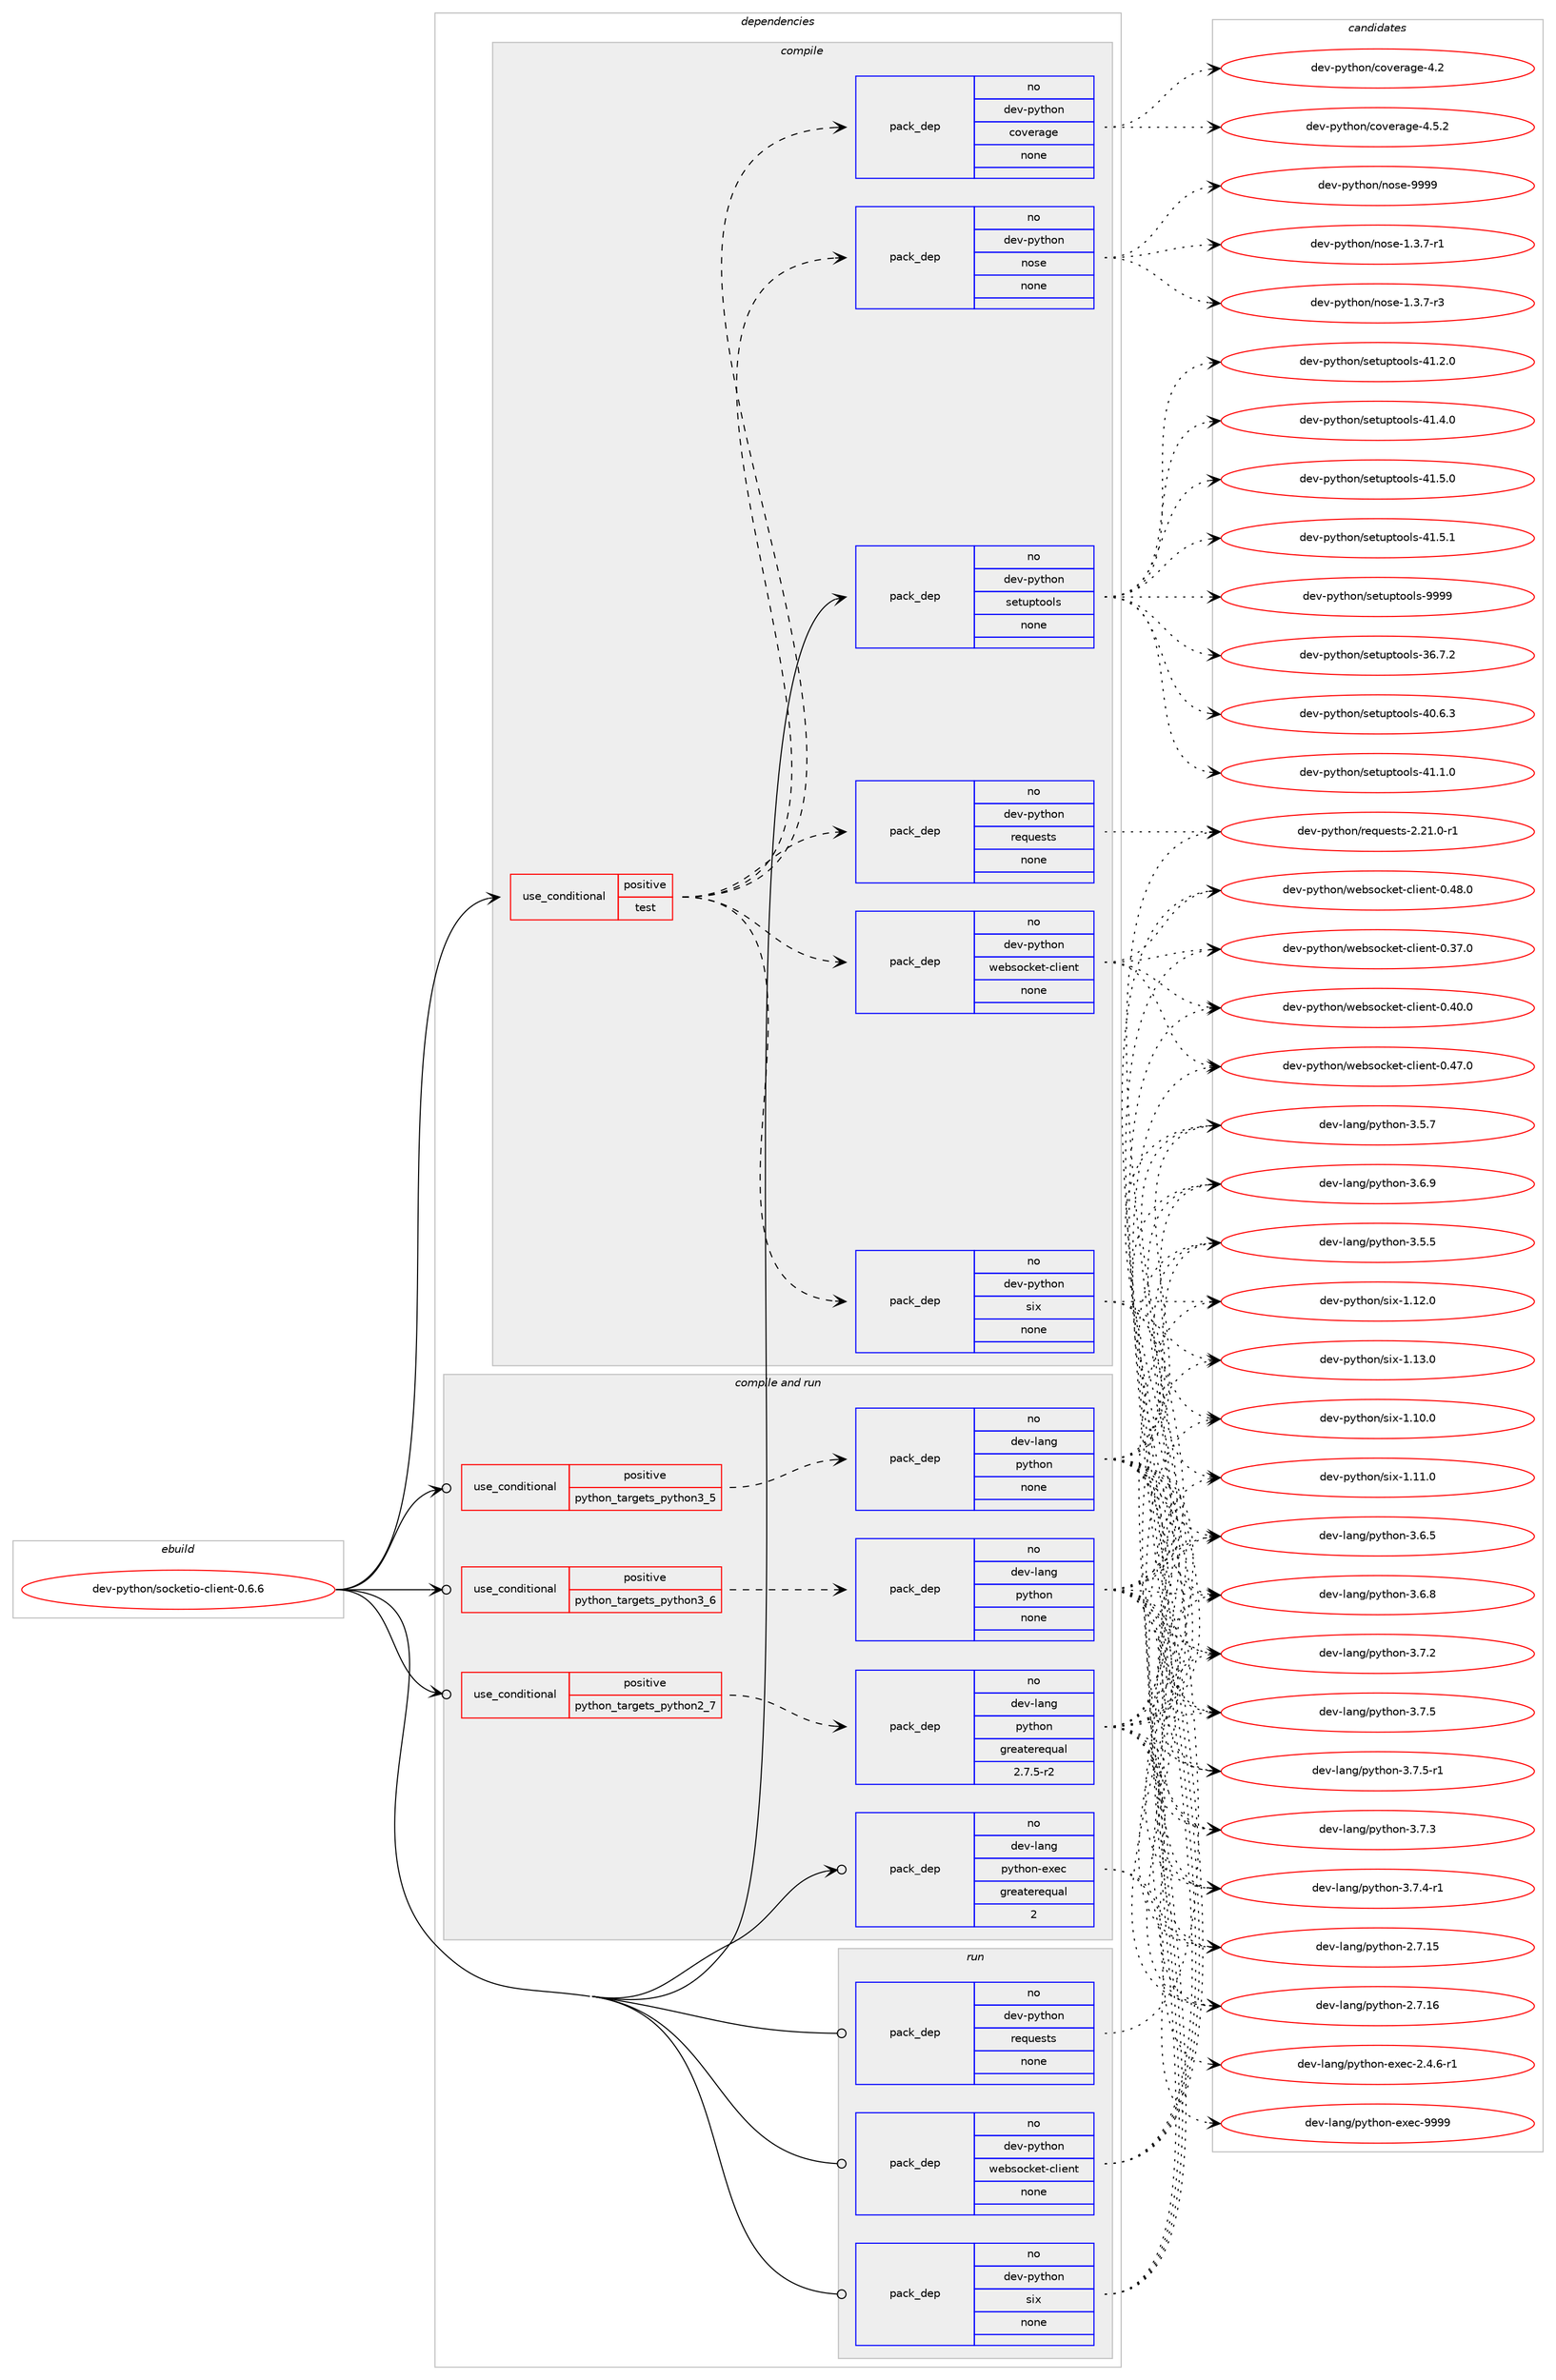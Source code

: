 digraph prolog {

# *************
# Graph options
# *************

newrank=true;
concentrate=true;
compound=true;
graph [rankdir=LR,fontname=Helvetica,fontsize=10,ranksep=1.5];#, ranksep=2.5, nodesep=0.2];
edge  [arrowhead=vee];
node  [fontname=Helvetica,fontsize=10];

# **********
# The ebuild
# **********

subgraph cluster_leftcol {
color=gray;
rank=same;
label=<<i>ebuild</i>>;
id [label="dev-python/socketio-client-0.6.6", color=red, width=4, href="../dev-python/socketio-client-0.6.6.svg"];
}

# ****************
# The dependencies
# ****************

subgraph cluster_midcol {
color=gray;
label=<<i>dependencies</i>>;
subgraph cluster_compile {
fillcolor="#eeeeee";
style=filled;
label=<<i>compile</i>>;
subgraph cond149508 {
dependency637665 [label=<<TABLE BORDER="0" CELLBORDER="1" CELLSPACING="0" CELLPADDING="4"><TR><TD ROWSPAN="3" CELLPADDING="10">use_conditional</TD></TR><TR><TD>positive</TD></TR><TR><TD>test</TD></TR></TABLE>>, shape=none, color=red];
subgraph pack476276 {
dependency637666 [label=<<TABLE BORDER="0" CELLBORDER="1" CELLSPACING="0" CELLPADDING="4" WIDTH="220"><TR><TD ROWSPAN="6" CELLPADDING="30">pack_dep</TD></TR><TR><TD WIDTH="110">no</TD></TR><TR><TD>dev-python</TD></TR><TR><TD>six</TD></TR><TR><TD>none</TD></TR><TR><TD></TD></TR></TABLE>>, shape=none, color=blue];
}
dependency637665:e -> dependency637666:w [weight=20,style="dashed",arrowhead="vee"];
subgraph pack476277 {
dependency637667 [label=<<TABLE BORDER="0" CELLBORDER="1" CELLSPACING="0" CELLPADDING="4" WIDTH="220"><TR><TD ROWSPAN="6" CELLPADDING="30">pack_dep</TD></TR><TR><TD WIDTH="110">no</TD></TR><TR><TD>dev-python</TD></TR><TR><TD>requests</TD></TR><TR><TD>none</TD></TR><TR><TD></TD></TR></TABLE>>, shape=none, color=blue];
}
dependency637665:e -> dependency637667:w [weight=20,style="dashed",arrowhead="vee"];
subgraph pack476278 {
dependency637668 [label=<<TABLE BORDER="0" CELLBORDER="1" CELLSPACING="0" CELLPADDING="4" WIDTH="220"><TR><TD ROWSPAN="6" CELLPADDING="30">pack_dep</TD></TR><TR><TD WIDTH="110">no</TD></TR><TR><TD>dev-python</TD></TR><TR><TD>websocket-client</TD></TR><TR><TD>none</TD></TR><TR><TD></TD></TR></TABLE>>, shape=none, color=blue];
}
dependency637665:e -> dependency637668:w [weight=20,style="dashed",arrowhead="vee"];
subgraph pack476279 {
dependency637669 [label=<<TABLE BORDER="0" CELLBORDER="1" CELLSPACING="0" CELLPADDING="4" WIDTH="220"><TR><TD ROWSPAN="6" CELLPADDING="30">pack_dep</TD></TR><TR><TD WIDTH="110">no</TD></TR><TR><TD>dev-python</TD></TR><TR><TD>nose</TD></TR><TR><TD>none</TD></TR><TR><TD></TD></TR></TABLE>>, shape=none, color=blue];
}
dependency637665:e -> dependency637669:w [weight=20,style="dashed",arrowhead="vee"];
subgraph pack476280 {
dependency637670 [label=<<TABLE BORDER="0" CELLBORDER="1" CELLSPACING="0" CELLPADDING="4" WIDTH="220"><TR><TD ROWSPAN="6" CELLPADDING="30">pack_dep</TD></TR><TR><TD WIDTH="110">no</TD></TR><TR><TD>dev-python</TD></TR><TR><TD>coverage</TD></TR><TR><TD>none</TD></TR><TR><TD></TD></TR></TABLE>>, shape=none, color=blue];
}
dependency637665:e -> dependency637670:w [weight=20,style="dashed",arrowhead="vee"];
}
id:e -> dependency637665:w [weight=20,style="solid",arrowhead="vee"];
subgraph pack476281 {
dependency637671 [label=<<TABLE BORDER="0" CELLBORDER="1" CELLSPACING="0" CELLPADDING="4" WIDTH="220"><TR><TD ROWSPAN="6" CELLPADDING="30">pack_dep</TD></TR><TR><TD WIDTH="110">no</TD></TR><TR><TD>dev-python</TD></TR><TR><TD>setuptools</TD></TR><TR><TD>none</TD></TR><TR><TD></TD></TR></TABLE>>, shape=none, color=blue];
}
id:e -> dependency637671:w [weight=20,style="solid",arrowhead="vee"];
}
subgraph cluster_compileandrun {
fillcolor="#eeeeee";
style=filled;
label=<<i>compile and run</i>>;
subgraph cond149509 {
dependency637672 [label=<<TABLE BORDER="0" CELLBORDER="1" CELLSPACING="0" CELLPADDING="4"><TR><TD ROWSPAN="3" CELLPADDING="10">use_conditional</TD></TR><TR><TD>positive</TD></TR><TR><TD>python_targets_python2_7</TD></TR></TABLE>>, shape=none, color=red];
subgraph pack476282 {
dependency637673 [label=<<TABLE BORDER="0" CELLBORDER="1" CELLSPACING="0" CELLPADDING="4" WIDTH="220"><TR><TD ROWSPAN="6" CELLPADDING="30">pack_dep</TD></TR><TR><TD WIDTH="110">no</TD></TR><TR><TD>dev-lang</TD></TR><TR><TD>python</TD></TR><TR><TD>greaterequal</TD></TR><TR><TD>2.7.5-r2</TD></TR></TABLE>>, shape=none, color=blue];
}
dependency637672:e -> dependency637673:w [weight=20,style="dashed",arrowhead="vee"];
}
id:e -> dependency637672:w [weight=20,style="solid",arrowhead="odotvee"];
subgraph cond149510 {
dependency637674 [label=<<TABLE BORDER="0" CELLBORDER="1" CELLSPACING="0" CELLPADDING="4"><TR><TD ROWSPAN="3" CELLPADDING="10">use_conditional</TD></TR><TR><TD>positive</TD></TR><TR><TD>python_targets_python3_5</TD></TR></TABLE>>, shape=none, color=red];
subgraph pack476283 {
dependency637675 [label=<<TABLE BORDER="0" CELLBORDER="1" CELLSPACING="0" CELLPADDING="4" WIDTH="220"><TR><TD ROWSPAN="6" CELLPADDING="30">pack_dep</TD></TR><TR><TD WIDTH="110">no</TD></TR><TR><TD>dev-lang</TD></TR><TR><TD>python</TD></TR><TR><TD>none</TD></TR><TR><TD></TD></TR></TABLE>>, shape=none, color=blue];
}
dependency637674:e -> dependency637675:w [weight=20,style="dashed",arrowhead="vee"];
}
id:e -> dependency637674:w [weight=20,style="solid",arrowhead="odotvee"];
subgraph cond149511 {
dependency637676 [label=<<TABLE BORDER="0" CELLBORDER="1" CELLSPACING="0" CELLPADDING="4"><TR><TD ROWSPAN="3" CELLPADDING="10">use_conditional</TD></TR><TR><TD>positive</TD></TR><TR><TD>python_targets_python3_6</TD></TR></TABLE>>, shape=none, color=red];
subgraph pack476284 {
dependency637677 [label=<<TABLE BORDER="0" CELLBORDER="1" CELLSPACING="0" CELLPADDING="4" WIDTH="220"><TR><TD ROWSPAN="6" CELLPADDING="30">pack_dep</TD></TR><TR><TD WIDTH="110">no</TD></TR><TR><TD>dev-lang</TD></TR><TR><TD>python</TD></TR><TR><TD>none</TD></TR><TR><TD></TD></TR></TABLE>>, shape=none, color=blue];
}
dependency637676:e -> dependency637677:w [weight=20,style="dashed",arrowhead="vee"];
}
id:e -> dependency637676:w [weight=20,style="solid",arrowhead="odotvee"];
subgraph pack476285 {
dependency637678 [label=<<TABLE BORDER="0" CELLBORDER="1" CELLSPACING="0" CELLPADDING="4" WIDTH="220"><TR><TD ROWSPAN="6" CELLPADDING="30">pack_dep</TD></TR><TR><TD WIDTH="110">no</TD></TR><TR><TD>dev-lang</TD></TR><TR><TD>python-exec</TD></TR><TR><TD>greaterequal</TD></TR><TR><TD>2</TD></TR></TABLE>>, shape=none, color=blue];
}
id:e -> dependency637678:w [weight=20,style="solid",arrowhead="odotvee"];
}
subgraph cluster_run {
fillcolor="#eeeeee";
style=filled;
label=<<i>run</i>>;
subgraph pack476286 {
dependency637679 [label=<<TABLE BORDER="0" CELLBORDER="1" CELLSPACING="0" CELLPADDING="4" WIDTH="220"><TR><TD ROWSPAN="6" CELLPADDING="30">pack_dep</TD></TR><TR><TD WIDTH="110">no</TD></TR><TR><TD>dev-python</TD></TR><TR><TD>requests</TD></TR><TR><TD>none</TD></TR><TR><TD></TD></TR></TABLE>>, shape=none, color=blue];
}
id:e -> dependency637679:w [weight=20,style="solid",arrowhead="odot"];
subgraph pack476287 {
dependency637680 [label=<<TABLE BORDER="0" CELLBORDER="1" CELLSPACING="0" CELLPADDING="4" WIDTH="220"><TR><TD ROWSPAN="6" CELLPADDING="30">pack_dep</TD></TR><TR><TD WIDTH="110">no</TD></TR><TR><TD>dev-python</TD></TR><TR><TD>six</TD></TR><TR><TD>none</TD></TR><TR><TD></TD></TR></TABLE>>, shape=none, color=blue];
}
id:e -> dependency637680:w [weight=20,style="solid",arrowhead="odot"];
subgraph pack476288 {
dependency637681 [label=<<TABLE BORDER="0" CELLBORDER="1" CELLSPACING="0" CELLPADDING="4" WIDTH="220"><TR><TD ROWSPAN="6" CELLPADDING="30">pack_dep</TD></TR><TR><TD WIDTH="110">no</TD></TR><TR><TD>dev-python</TD></TR><TR><TD>websocket-client</TD></TR><TR><TD>none</TD></TR><TR><TD></TD></TR></TABLE>>, shape=none, color=blue];
}
id:e -> dependency637681:w [weight=20,style="solid",arrowhead="odot"];
}
}

# **************
# The candidates
# **************

subgraph cluster_choices {
rank=same;
color=gray;
label=<<i>candidates</i>>;

subgraph choice476276 {
color=black;
nodesep=1;
choice100101118451121211161041111104711510512045494649484648 [label="dev-python/six-1.10.0", color=red, width=4,href="../dev-python/six-1.10.0.svg"];
choice100101118451121211161041111104711510512045494649494648 [label="dev-python/six-1.11.0", color=red, width=4,href="../dev-python/six-1.11.0.svg"];
choice100101118451121211161041111104711510512045494649504648 [label="dev-python/six-1.12.0", color=red, width=4,href="../dev-python/six-1.12.0.svg"];
choice100101118451121211161041111104711510512045494649514648 [label="dev-python/six-1.13.0", color=red, width=4,href="../dev-python/six-1.13.0.svg"];
dependency637666:e -> choice100101118451121211161041111104711510512045494649484648:w [style=dotted,weight="100"];
dependency637666:e -> choice100101118451121211161041111104711510512045494649494648:w [style=dotted,weight="100"];
dependency637666:e -> choice100101118451121211161041111104711510512045494649504648:w [style=dotted,weight="100"];
dependency637666:e -> choice100101118451121211161041111104711510512045494649514648:w [style=dotted,weight="100"];
}
subgraph choice476277 {
color=black;
nodesep=1;
choice1001011184511212111610411111047114101113117101115116115455046504946484511449 [label="dev-python/requests-2.21.0-r1", color=red, width=4,href="../dev-python/requests-2.21.0-r1.svg"];
dependency637667:e -> choice1001011184511212111610411111047114101113117101115116115455046504946484511449:w [style=dotted,weight="100"];
}
subgraph choice476278 {
color=black;
nodesep=1;
choice10010111845112121116104111110471191019811511199107101116459910810510111011645484651554648 [label="dev-python/websocket-client-0.37.0", color=red, width=4,href="../dev-python/websocket-client-0.37.0.svg"];
choice10010111845112121116104111110471191019811511199107101116459910810510111011645484652484648 [label="dev-python/websocket-client-0.40.0", color=red, width=4,href="../dev-python/websocket-client-0.40.0.svg"];
choice10010111845112121116104111110471191019811511199107101116459910810510111011645484652554648 [label="dev-python/websocket-client-0.47.0", color=red, width=4,href="../dev-python/websocket-client-0.47.0.svg"];
choice10010111845112121116104111110471191019811511199107101116459910810510111011645484652564648 [label="dev-python/websocket-client-0.48.0", color=red, width=4,href="../dev-python/websocket-client-0.48.0.svg"];
dependency637668:e -> choice10010111845112121116104111110471191019811511199107101116459910810510111011645484651554648:w [style=dotted,weight="100"];
dependency637668:e -> choice10010111845112121116104111110471191019811511199107101116459910810510111011645484652484648:w [style=dotted,weight="100"];
dependency637668:e -> choice10010111845112121116104111110471191019811511199107101116459910810510111011645484652554648:w [style=dotted,weight="100"];
dependency637668:e -> choice10010111845112121116104111110471191019811511199107101116459910810510111011645484652564648:w [style=dotted,weight="100"];
}
subgraph choice476279 {
color=black;
nodesep=1;
choice10010111845112121116104111110471101111151014549465146554511449 [label="dev-python/nose-1.3.7-r1", color=red, width=4,href="../dev-python/nose-1.3.7-r1.svg"];
choice10010111845112121116104111110471101111151014549465146554511451 [label="dev-python/nose-1.3.7-r3", color=red, width=4,href="../dev-python/nose-1.3.7-r3.svg"];
choice10010111845112121116104111110471101111151014557575757 [label="dev-python/nose-9999", color=red, width=4,href="../dev-python/nose-9999.svg"];
dependency637669:e -> choice10010111845112121116104111110471101111151014549465146554511449:w [style=dotted,weight="100"];
dependency637669:e -> choice10010111845112121116104111110471101111151014549465146554511451:w [style=dotted,weight="100"];
dependency637669:e -> choice10010111845112121116104111110471101111151014557575757:w [style=dotted,weight="100"];
}
subgraph choice476280 {
color=black;
nodesep=1;
choice1001011184511212111610411111047991111181011149710310145524650 [label="dev-python/coverage-4.2", color=red, width=4,href="../dev-python/coverage-4.2.svg"];
choice10010111845112121116104111110479911111810111497103101455246534650 [label="dev-python/coverage-4.5.2", color=red, width=4,href="../dev-python/coverage-4.5.2.svg"];
dependency637670:e -> choice1001011184511212111610411111047991111181011149710310145524650:w [style=dotted,weight="100"];
dependency637670:e -> choice10010111845112121116104111110479911111810111497103101455246534650:w [style=dotted,weight="100"];
}
subgraph choice476281 {
color=black;
nodesep=1;
choice100101118451121211161041111104711510111611711211611111110811545515446554650 [label="dev-python/setuptools-36.7.2", color=red, width=4,href="../dev-python/setuptools-36.7.2.svg"];
choice100101118451121211161041111104711510111611711211611111110811545524846544651 [label="dev-python/setuptools-40.6.3", color=red, width=4,href="../dev-python/setuptools-40.6.3.svg"];
choice100101118451121211161041111104711510111611711211611111110811545524946494648 [label="dev-python/setuptools-41.1.0", color=red, width=4,href="../dev-python/setuptools-41.1.0.svg"];
choice100101118451121211161041111104711510111611711211611111110811545524946504648 [label="dev-python/setuptools-41.2.0", color=red, width=4,href="../dev-python/setuptools-41.2.0.svg"];
choice100101118451121211161041111104711510111611711211611111110811545524946524648 [label="dev-python/setuptools-41.4.0", color=red, width=4,href="../dev-python/setuptools-41.4.0.svg"];
choice100101118451121211161041111104711510111611711211611111110811545524946534648 [label="dev-python/setuptools-41.5.0", color=red, width=4,href="../dev-python/setuptools-41.5.0.svg"];
choice100101118451121211161041111104711510111611711211611111110811545524946534649 [label="dev-python/setuptools-41.5.1", color=red, width=4,href="../dev-python/setuptools-41.5.1.svg"];
choice10010111845112121116104111110471151011161171121161111111081154557575757 [label="dev-python/setuptools-9999", color=red, width=4,href="../dev-python/setuptools-9999.svg"];
dependency637671:e -> choice100101118451121211161041111104711510111611711211611111110811545515446554650:w [style=dotted,weight="100"];
dependency637671:e -> choice100101118451121211161041111104711510111611711211611111110811545524846544651:w [style=dotted,weight="100"];
dependency637671:e -> choice100101118451121211161041111104711510111611711211611111110811545524946494648:w [style=dotted,weight="100"];
dependency637671:e -> choice100101118451121211161041111104711510111611711211611111110811545524946504648:w [style=dotted,weight="100"];
dependency637671:e -> choice100101118451121211161041111104711510111611711211611111110811545524946524648:w [style=dotted,weight="100"];
dependency637671:e -> choice100101118451121211161041111104711510111611711211611111110811545524946534648:w [style=dotted,weight="100"];
dependency637671:e -> choice100101118451121211161041111104711510111611711211611111110811545524946534649:w [style=dotted,weight="100"];
dependency637671:e -> choice10010111845112121116104111110471151011161171121161111111081154557575757:w [style=dotted,weight="100"];
}
subgraph choice476282 {
color=black;
nodesep=1;
choice10010111845108971101034711212111610411111045504655464953 [label="dev-lang/python-2.7.15", color=red, width=4,href="../dev-lang/python-2.7.15.svg"];
choice10010111845108971101034711212111610411111045504655464954 [label="dev-lang/python-2.7.16", color=red, width=4,href="../dev-lang/python-2.7.16.svg"];
choice100101118451089711010347112121116104111110455146534653 [label="dev-lang/python-3.5.5", color=red, width=4,href="../dev-lang/python-3.5.5.svg"];
choice100101118451089711010347112121116104111110455146534655 [label="dev-lang/python-3.5.7", color=red, width=4,href="../dev-lang/python-3.5.7.svg"];
choice100101118451089711010347112121116104111110455146544653 [label="dev-lang/python-3.6.5", color=red, width=4,href="../dev-lang/python-3.6.5.svg"];
choice100101118451089711010347112121116104111110455146544656 [label="dev-lang/python-3.6.8", color=red, width=4,href="../dev-lang/python-3.6.8.svg"];
choice100101118451089711010347112121116104111110455146544657 [label="dev-lang/python-3.6.9", color=red, width=4,href="../dev-lang/python-3.6.9.svg"];
choice100101118451089711010347112121116104111110455146554650 [label="dev-lang/python-3.7.2", color=red, width=4,href="../dev-lang/python-3.7.2.svg"];
choice100101118451089711010347112121116104111110455146554651 [label="dev-lang/python-3.7.3", color=red, width=4,href="../dev-lang/python-3.7.3.svg"];
choice1001011184510897110103471121211161041111104551465546524511449 [label="dev-lang/python-3.7.4-r1", color=red, width=4,href="../dev-lang/python-3.7.4-r1.svg"];
choice100101118451089711010347112121116104111110455146554653 [label="dev-lang/python-3.7.5", color=red, width=4,href="../dev-lang/python-3.7.5.svg"];
choice1001011184510897110103471121211161041111104551465546534511449 [label="dev-lang/python-3.7.5-r1", color=red, width=4,href="../dev-lang/python-3.7.5-r1.svg"];
dependency637673:e -> choice10010111845108971101034711212111610411111045504655464953:w [style=dotted,weight="100"];
dependency637673:e -> choice10010111845108971101034711212111610411111045504655464954:w [style=dotted,weight="100"];
dependency637673:e -> choice100101118451089711010347112121116104111110455146534653:w [style=dotted,weight="100"];
dependency637673:e -> choice100101118451089711010347112121116104111110455146534655:w [style=dotted,weight="100"];
dependency637673:e -> choice100101118451089711010347112121116104111110455146544653:w [style=dotted,weight="100"];
dependency637673:e -> choice100101118451089711010347112121116104111110455146544656:w [style=dotted,weight="100"];
dependency637673:e -> choice100101118451089711010347112121116104111110455146544657:w [style=dotted,weight="100"];
dependency637673:e -> choice100101118451089711010347112121116104111110455146554650:w [style=dotted,weight="100"];
dependency637673:e -> choice100101118451089711010347112121116104111110455146554651:w [style=dotted,weight="100"];
dependency637673:e -> choice1001011184510897110103471121211161041111104551465546524511449:w [style=dotted,weight="100"];
dependency637673:e -> choice100101118451089711010347112121116104111110455146554653:w [style=dotted,weight="100"];
dependency637673:e -> choice1001011184510897110103471121211161041111104551465546534511449:w [style=dotted,weight="100"];
}
subgraph choice476283 {
color=black;
nodesep=1;
choice10010111845108971101034711212111610411111045504655464953 [label="dev-lang/python-2.7.15", color=red, width=4,href="../dev-lang/python-2.7.15.svg"];
choice10010111845108971101034711212111610411111045504655464954 [label="dev-lang/python-2.7.16", color=red, width=4,href="../dev-lang/python-2.7.16.svg"];
choice100101118451089711010347112121116104111110455146534653 [label="dev-lang/python-3.5.5", color=red, width=4,href="../dev-lang/python-3.5.5.svg"];
choice100101118451089711010347112121116104111110455146534655 [label="dev-lang/python-3.5.7", color=red, width=4,href="../dev-lang/python-3.5.7.svg"];
choice100101118451089711010347112121116104111110455146544653 [label="dev-lang/python-3.6.5", color=red, width=4,href="../dev-lang/python-3.6.5.svg"];
choice100101118451089711010347112121116104111110455146544656 [label="dev-lang/python-3.6.8", color=red, width=4,href="../dev-lang/python-3.6.8.svg"];
choice100101118451089711010347112121116104111110455146544657 [label="dev-lang/python-3.6.9", color=red, width=4,href="../dev-lang/python-3.6.9.svg"];
choice100101118451089711010347112121116104111110455146554650 [label="dev-lang/python-3.7.2", color=red, width=4,href="../dev-lang/python-3.7.2.svg"];
choice100101118451089711010347112121116104111110455146554651 [label="dev-lang/python-3.7.3", color=red, width=4,href="../dev-lang/python-3.7.3.svg"];
choice1001011184510897110103471121211161041111104551465546524511449 [label="dev-lang/python-3.7.4-r1", color=red, width=4,href="../dev-lang/python-3.7.4-r1.svg"];
choice100101118451089711010347112121116104111110455146554653 [label="dev-lang/python-3.7.5", color=red, width=4,href="../dev-lang/python-3.7.5.svg"];
choice1001011184510897110103471121211161041111104551465546534511449 [label="dev-lang/python-3.7.5-r1", color=red, width=4,href="../dev-lang/python-3.7.5-r1.svg"];
dependency637675:e -> choice10010111845108971101034711212111610411111045504655464953:w [style=dotted,weight="100"];
dependency637675:e -> choice10010111845108971101034711212111610411111045504655464954:w [style=dotted,weight="100"];
dependency637675:e -> choice100101118451089711010347112121116104111110455146534653:w [style=dotted,weight="100"];
dependency637675:e -> choice100101118451089711010347112121116104111110455146534655:w [style=dotted,weight="100"];
dependency637675:e -> choice100101118451089711010347112121116104111110455146544653:w [style=dotted,weight="100"];
dependency637675:e -> choice100101118451089711010347112121116104111110455146544656:w [style=dotted,weight="100"];
dependency637675:e -> choice100101118451089711010347112121116104111110455146544657:w [style=dotted,weight="100"];
dependency637675:e -> choice100101118451089711010347112121116104111110455146554650:w [style=dotted,weight="100"];
dependency637675:e -> choice100101118451089711010347112121116104111110455146554651:w [style=dotted,weight="100"];
dependency637675:e -> choice1001011184510897110103471121211161041111104551465546524511449:w [style=dotted,weight="100"];
dependency637675:e -> choice100101118451089711010347112121116104111110455146554653:w [style=dotted,weight="100"];
dependency637675:e -> choice1001011184510897110103471121211161041111104551465546534511449:w [style=dotted,weight="100"];
}
subgraph choice476284 {
color=black;
nodesep=1;
choice10010111845108971101034711212111610411111045504655464953 [label="dev-lang/python-2.7.15", color=red, width=4,href="../dev-lang/python-2.7.15.svg"];
choice10010111845108971101034711212111610411111045504655464954 [label="dev-lang/python-2.7.16", color=red, width=4,href="../dev-lang/python-2.7.16.svg"];
choice100101118451089711010347112121116104111110455146534653 [label="dev-lang/python-3.5.5", color=red, width=4,href="../dev-lang/python-3.5.5.svg"];
choice100101118451089711010347112121116104111110455146534655 [label="dev-lang/python-3.5.7", color=red, width=4,href="../dev-lang/python-3.5.7.svg"];
choice100101118451089711010347112121116104111110455146544653 [label="dev-lang/python-3.6.5", color=red, width=4,href="../dev-lang/python-3.6.5.svg"];
choice100101118451089711010347112121116104111110455146544656 [label="dev-lang/python-3.6.8", color=red, width=4,href="../dev-lang/python-3.6.8.svg"];
choice100101118451089711010347112121116104111110455146544657 [label="dev-lang/python-3.6.9", color=red, width=4,href="../dev-lang/python-3.6.9.svg"];
choice100101118451089711010347112121116104111110455146554650 [label="dev-lang/python-3.7.2", color=red, width=4,href="../dev-lang/python-3.7.2.svg"];
choice100101118451089711010347112121116104111110455146554651 [label="dev-lang/python-3.7.3", color=red, width=4,href="../dev-lang/python-3.7.3.svg"];
choice1001011184510897110103471121211161041111104551465546524511449 [label="dev-lang/python-3.7.4-r1", color=red, width=4,href="../dev-lang/python-3.7.4-r1.svg"];
choice100101118451089711010347112121116104111110455146554653 [label="dev-lang/python-3.7.5", color=red, width=4,href="../dev-lang/python-3.7.5.svg"];
choice1001011184510897110103471121211161041111104551465546534511449 [label="dev-lang/python-3.7.5-r1", color=red, width=4,href="../dev-lang/python-3.7.5-r1.svg"];
dependency637677:e -> choice10010111845108971101034711212111610411111045504655464953:w [style=dotted,weight="100"];
dependency637677:e -> choice10010111845108971101034711212111610411111045504655464954:w [style=dotted,weight="100"];
dependency637677:e -> choice100101118451089711010347112121116104111110455146534653:w [style=dotted,weight="100"];
dependency637677:e -> choice100101118451089711010347112121116104111110455146534655:w [style=dotted,weight="100"];
dependency637677:e -> choice100101118451089711010347112121116104111110455146544653:w [style=dotted,weight="100"];
dependency637677:e -> choice100101118451089711010347112121116104111110455146544656:w [style=dotted,weight="100"];
dependency637677:e -> choice100101118451089711010347112121116104111110455146544657:w [style=dotted,weight="100"];
dependency637677:e -> choice100101118451089711010347112121116104111110455146554650:w [style=dotted,weight="100"];
dependency637677:e -> choice100101118451089711010347112121116104111110455146554651:w [style=dotted,weight="100"];
dependency637677:e -> choice1001011184510897110103471121211161041111104551465546524511449:w [style=dotted,weight="100"];
dependency637677:e -> choice100101118451089711010347112121116104111110455146554653:w [style=dotted,weight="100"];
dependency637677:e -> choice1001011184510897110103471121211161041111104551465546534511449:w [style=dotted,weight="100"];
}
subgraph choice476285 {
color=black;
nodesep=1;
choice10010111845108971101034711212111610411111045101120101994550465246544511449 [label="dev-lang/python-exec-2.4.6-r1", color=red, width=4,href="../dev-lang/python-exec-2.4.6-r1.svg"];
choice10010111845108971101034711212111610411111045101120101994557575757 [label="dev-lang/python-exec-9999", color=red, width=4,href="../dev-lang/python-exec-9999.svg"];
dependency637678:e -> choice10010111845108971101034711212111610411111045101120101994550465246544511449:w [style=dotted,weight="100"];
dependency637678:e -> choice10010111845108971101034711212111610411111045101120101994557575757:w [style=dotted,weight="100"];
}
subgraph choice476286 {
color=black;
nodesep=1;
choice1001011184511212111610411111047114101113117101115116115455046504946484511449 [label="dev-python/requests-2.21.0-r1", color=red, width=4,href="../dev-python/requests-2.21.0-r1.svg"];
dependency637679:e -> choice1001011184511212111610411111047114101113117101115116115455046504946484511449:w [style=dotted,weight="100"];
}
subgraph choice476287 {
color=black;
nodesep=1;
choice100101118451121211161041111104711510512045494649484648 [label="dev-python/six-1.10.0", color=red, width=4,href="../dev-python/six-1.10.0.svg"];
choice100101118451121211161041111104711510512045494649494648 [label="dev-python/six-1.11.0", color=red, width=4,href="../dev-python/six-1.11.0.svg"];
choice100101118451121211161041111104711510512045494649504648 [label="dev-python/six-1.12.0", color=red, width=4,href="../dev-python/six-1.12.0.svg"];
choice100101118451121211161041111104711510512045494649514648 [label="dev-python/six-1.13.0", color=red, width=4,href="../dev-python/six-1.13.0.svg"];
dependency637680:e -> choice100101118451121211161041111104711510512045494649484648:w [style=dotted,weight="100"];
dependency637680:e -> choice100101118451121211161041111104711510512045494649494648:w [style=dotted,weight="100"];
dependency637680:e -> choice100101118451121211161041111104711510512045494649504648:w [style=dotted,weight="100"];
dependency637680:e -> choice100101118451121211161041111104711510512045494649514648:w [style=dotted,weight="100"];
}
subgraph choice476288 {
color=black;
nodesep=1;
choice10010111845112121116104111110471191019811511199107101116459910810510111011645484651554648 [label="dev-python/websocket-client-0.37.0", color=red, width=4,href="../dev-python/websocket-client-0.37.0.svg"];
choice10010111845112121116104111110471191019811511199107101116459910810510111011645484652484648 [label="dev-python/websocket-client-0.40.0", color=red, width=4,href="../dev-python/websocket-client-0.40.0.svg"];
choice10010111845112121116104111110471191019811511199107101116459910810510111011645484652554648 [label="dev-python/websocket-client-0.47.0", color=red, width=4,href="../dev-python/websocket-client-0.47.0.svg"];
choice10010111845112121116104111110471191019811511199107101116459910810510111011645484652564648 [label="dev-python/websocket-client-0.48.0", color=red, width=4,href="../dev-python/websocket-client-0.48.0.svg"];
dependency637681:e -> choice10010111845112121116104111110471191019811511199107101116459910810510111011645484651554648:w [style=dotted,weight="100"];
dependency637681:e -> choice10010111845112121116104111110471191019811511199107101116459910810510111011645484652484648:w [style=dotted,weight="100"];
dependency637681:e -> choice10010111845112121116104111110471191019811511199107101116459910810510111011645484652554648:w [style=dotted,weight="100"];
dependency637681:e -> choice10010111845112121116104111110471191019811511199107101116459910810510111011645484652564648:w [style=dotted,weight="100"];
}
}

}

